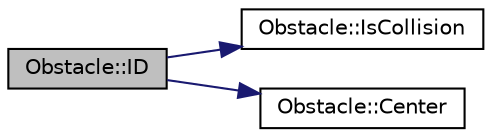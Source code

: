digraph "Obstacle::ID"
{
  edge [fontname="Helvetica",fontsize="10",labelfontname="Helvetica",labelfontsize="10"];
  node [fontname="Helvetica",fontsize="10",shape=record];
  rankdir="LR";
  Node3 [label="Obstacle::ID",height=0.2,width=0.4,color="black", fillcolor="grey75", style="filled", fontcolor="black"];
  Node3 -> Node4 [color="midnightblue",fontsize="10",style="solid",fontname="Helvetica"];
  Node4 [label="Obstacle::IsCollision",height=0.2,width=0.4,color="black", fillcolor="white", style="filled",URL="$class_obstacle.html#a7a9e2468e7dea99d096c0183fe8fddf3",tooltip="Metoda sprawdzająca czy występuje kolizja drona z przeszkodą "];
  Node3 -> Node5 [color="midnightblue",fontsize="10",style="solid",fontname="Helvetica"];
  Node5 [label="Obstacle::Center",height=0.2,width=0.4,color="black", fillcolor="white", style="filled",URL="$class_obstacle.html#a25e22fd7033fe9bfb11f9c99dcebf1c7",tooltip="Metoda obliczająca środek przeszkody. "];
}
